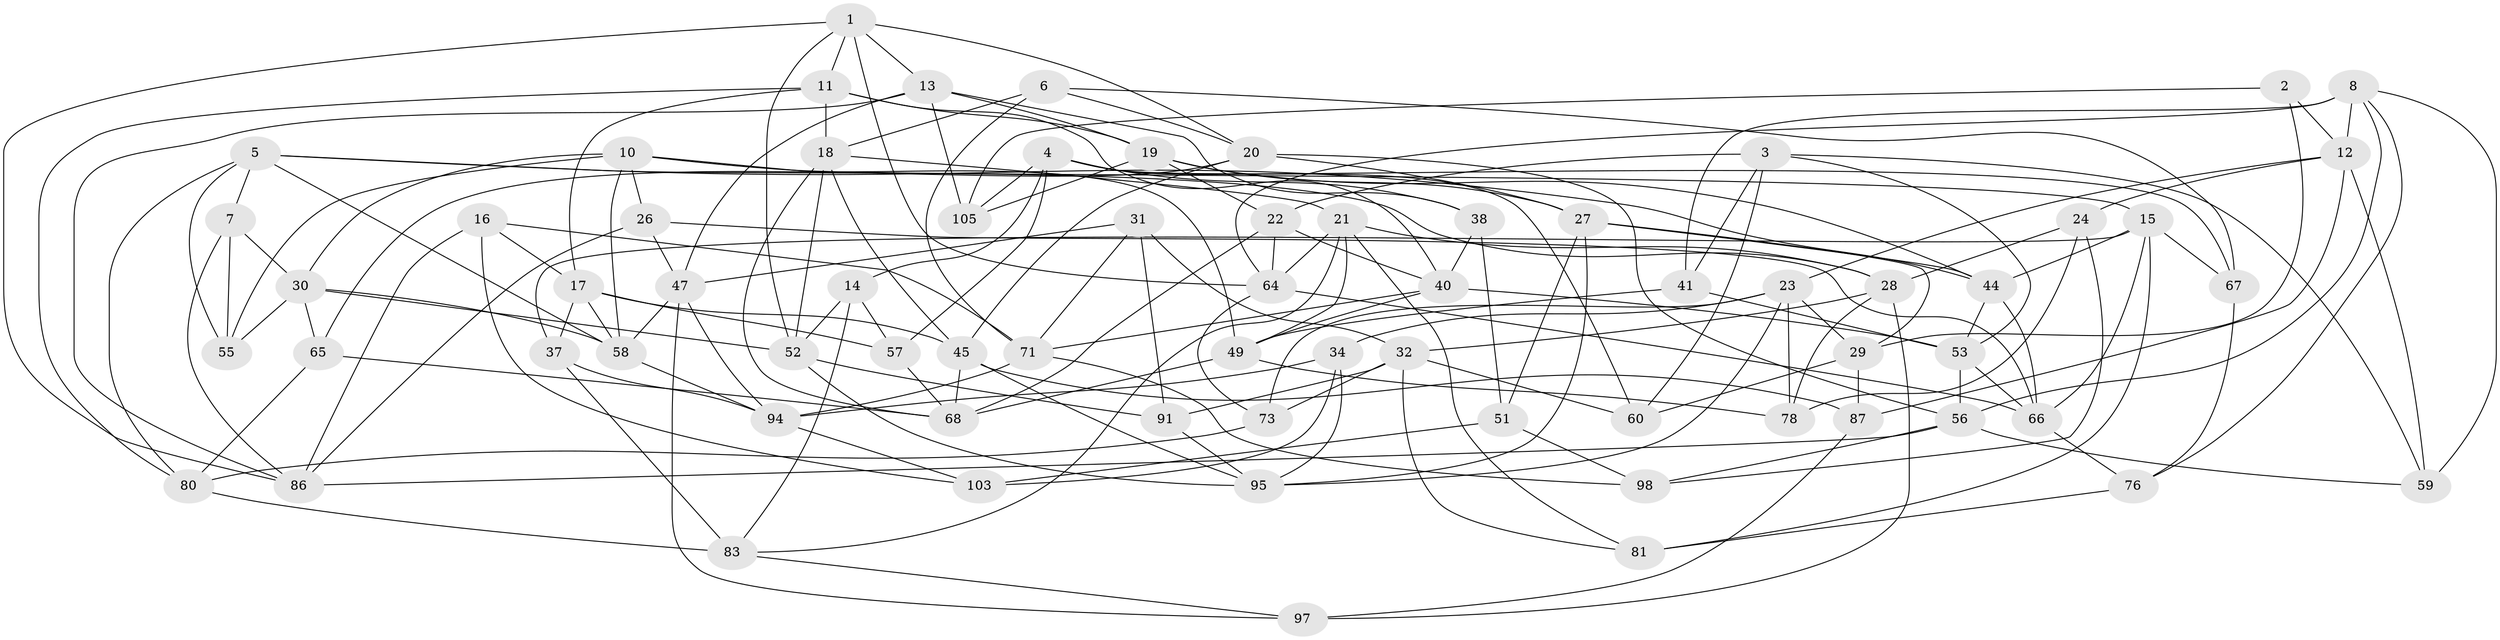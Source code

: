 // Generated by graph-tools (version 1.1) at 2025/24/03/03/25 07:24:30]
// undirected, 69 vertices, 175 edges
graph export_dot {
graph [start="1"]
  node [color=gray90,style=filled];
  1 [super="+104"];
  2;
  3 [super="+77"];
  4 [super="+46"];
  5 [super="+9"];
  6;
  7;
  8 [super="+33"];
  10 [super="+88"];
  11 [super="+84"];
  12 [super="+72"];
  13 [super="+25"];
  14;
  15 [super="+35"];
  16;
  17 [super="+48"];
  18 [super="+61"];
  19 [super="+70"];
  20 [super="+100"];
  21 [super="+89"];
  22 [super="+75"];
  23 [super="+42"];
  24;
  26;
  27 [super="+43"];
  28 [super="+39"];
  29 [super="+90"];
  30 [super="+62"];
  31;
  32 [super="+36"];
  34;
  37;
  38;
  40 [super="+69"];
  41;
  44 [super="+79"];
  45 [super="+63"];
  47 [super="+54"];
  49 [super="+50"];
  51;
  52 [super="+85"];
  53 [super="+74"];
  55;
  56 [super="+96"];
  57;
  58 [super="+93"];
  59;
  60;
  64 [super="+107"];
  65;
  66 [super="+99"];
  67;
  68 [super="+82"];
  71 [super="+92"];
  73;
  76;
  78;
  80 [super="+102"];
  81;
  83 [super="+108"];
  86 [super="+101"];
  87;
  91;
  94 [super="+106"];
  95 [super="+109"];
  97;
  98;
  103;
  105;
  1 -- 11;
  1 -- 20;
  1 -- 13;
  1 -- 52;
  1 -- 86;
  1 -- 64;
  2 -- 105;
  2 -- 29 [weight=2];
  2 -- 12;
  3 -- 60;
  3 -- 41;
  3 -- 59;
  3 -- 22 [weight=2];
  3 -- 53;
  4 -- 60;
  4 -- 57;
  4 -- 38;
  4 -- 105;
  4 -- 67;
  4 -- 14;
  5 -- 44;
  5 -- 55;
  5 -- 28;
  5 -- 7;
  5 -- 80;
  5 -- 58;
  6 -- 71;
  6 -- 67;
  6 -- 18;
  6 -- 20;
  7 -- 55;
  7 -- 30;
  7 -- 86;
  8 -- 76;
  8 -- 64;
  8 -- 59;
  8 -- 41;
  8 -- 56;
  8 -- 12;
  10 -- 55;
  10 -- 15;
  10 -- 49;
  10 -- 26;
  10 -- 58;
  10 -- 30;
  11 -- 17;
  11 -- 40;
  11 -- 80;
  11 -- 18;
  11 -- 19;
  12 -- 59;
  12 -- 24;
  12 -- 87;
  12 -- 23;
  13 -- 86;
  13 -- 105;
  13 -- 38;
  13 -- 47;
  13 -- 19;
  14 -- 57;
  14 -- 83;
  14 -- 52;
  15 -- 66;
  15 -- 81;
  15 -- 67;
  15 -- 37;
  15 -- 44;
  16 -- 103;
  16 -- 17;
  16 -- 86;
  16 -- 71;
  17 -- 57;
  17 -- 58;
  17 -- 45;
  17 -- 37;
  18 -- 68;
  18 -- 52;
  18 -- 21;
  18 -- 45;
  19 -- 27;
  19 -- 44;
  19 -- 22;
  19 -- 105;
  20 -- 65;
  20 -- 56;
  20 -- 45;
  20 -- 27;
  21 -- 81;
  21 -- 28;
  21 -- 83;
  21 -- 49;
  21 -- 64;
  22 -- 64;
  22 -- 68;
  22 -- 40;
  23 -- 34;
  23 -- 29;
  23 -- 73;
  23 -- 95;
  23 -- 78;
  24 -- 78;
  24 -- 98;
  24 -- 28;
  26 -- 47;
  26 -- 86;
  26 -- 66;
  27 -- 95;
  27 -- 44;
  27 -- 51;
  27 -- 29;
  28 -- 78;
  28 -- 97;
  28 -- 32;
  29 -- 60;
  29 -- 87;
  30 -- 65;
  30 -- 52;
  30 -- 55;
  30 -- 58;
  31 -- 91;
  31 -- 47;
  31 -- 32;
  31 -- 71;
  32 -- 60;
  32 -- 81;
  32 -- 91;
  32 -- 73;
  34 -- 94;
  34 -- 103;
  34 -- 95;
  37 -- 83;
  37 -- 94;
  38 -- 51;
  38 -- 40;
  40 -- 53;
  40 -- 49;
  40 -- 71;
  41 -- 49;
  41 -- 53;
  44 -- 53;
  44 -- 66;
  45 -- 68;
  45 -- 95;
  45 -- 87;
  47 -- 58;
  47 -- 97;
  47 -- 94;
  49 -- 78;
  49 -- 68;
  51 -- 103;
  51 -- 98;
  52 -- 91;
  52 -- 95;
  53 -- 66;
  53 -- 56;
  56 -- 59;
  56 -- 98;
  56 -- 86;
  57 -- 68;
  58 -- 94;
  64 -- 66;
  64 -- 73;
  65 -- 68;
  65 -- 80;
  66 -- 76;
  67 -- 76;
  71 -- 98;
  71 -- 94;
  73 -- 80;
  76 -- 81;
  80 -- 83 [weight=2];
  83 -- 97;
  87 -- 97;
  91 -- 95;
  94 -- 103;
}
